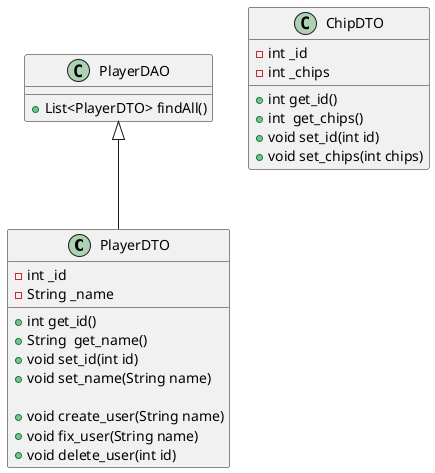 @startuml

class PlayerDTO{
	-int _id 
	-String _name

	+int get_id()
	+String  get_name()
	+void set_id(int id)
	+void set_name(String name)

	+void create_user(String name)
	+void fix_user(String name)
	+void delete_user(int id)
}

class PlayerDAO{
	+List<PlayerDTO> findAll()
}

class ChipDTO{
	-int _id 
	-int _chips

	+int get_id()
	+int  get_chips()
	+void set_id(int id)
	+void set_chips(int chips)
}

PlayerDAO<|--PlayerDTO
@enduml
